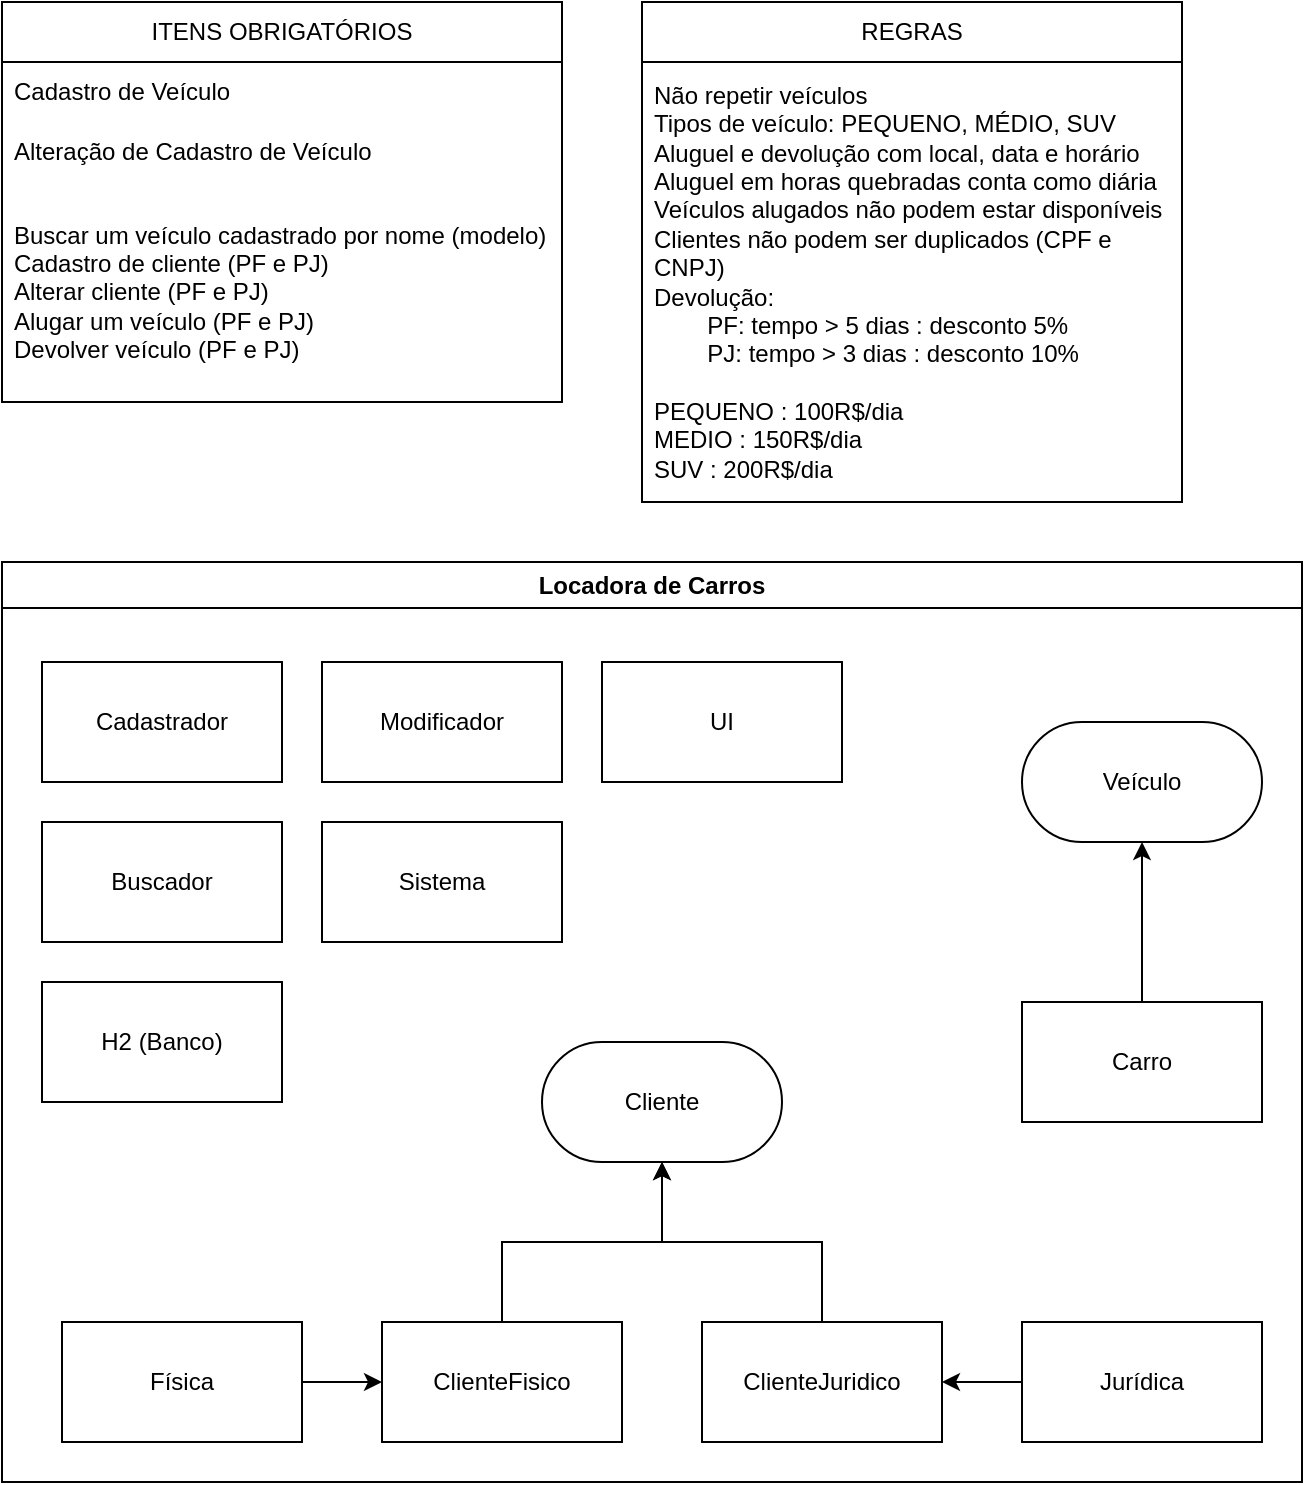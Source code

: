 <mxfile version="21.6.7" type="github" pages="3">
  <diagram name="Page-1" id="UYIYtloDD2kforgpVg_j">
    <mxGraphModel dx="1139" dy="795" grid="1" gridSize="10" guides="1" tooltips="1" connect="1" arrows="1" fold="1" page="1" pageScale="1" pageWidth="850" pageHeight="1100" math="0" shadow="0">
      <root>
        <mxCell id="0" />
        <mxCell id="1" parent="0" />
        <mxCell id="eq8CrjYM-X_9wwln7rvy-5" value="ITENS OBRIGATÓRIOS" style="swimlane;fontStyle=0;childLayout=stackLayout;horizontal=1;startSize=30;horizontalStack=0;resizeParent=1;resizeParentMax=0;resizeLast=0;collapsible=1;marginBottom=0;whiteSpace=wrap;html=1;" parent="1" vertex="1">
          <mxGeometry x="40" y="40" width="280" height="200" as="geometry">
            <mxRectangle x="40" y="40" width="170" height="30" as="alternateBounds" />
          </mxGeometry>
        </mxCell>
        <mxCell id="eq8CrjYM-X_9wwln7rvy-6" value="Cadastro de Veículo" style="text;strokeColor=none;fillColor=none;align=left;verticalAlign=middle;spacingLeft=4;spacingRight=4;overflow=hidden;points=[[0,0.5],[1,0.5]];portConstraint=eastwest;rotatable=0;whiteSpace=wrap;html=1;" parent="eq8CrjYM-X_9wwln7rvy-5" vertex="1">
          <mxGeometry y="30" width="280" height="30" as="geometry" />
        </mxCell>
        <mxCell id="eq8CrjYM-X_9wwln7rvy-7" value="Alteração de Cadastro de Veículo" style="text;strokeColor=none;fillColor=none;align=left;verticalAlign=middle;spacingLeft=4;spacingRight=4;overflow=hidden;points=[[0,0.5],[1,0.5]];portConstraint=eastwest;rotatable=0;whiteSpace=wrap;html=1;" parent="eq8CrjYM-X_9wwln7rvy-5" vertex="1">
          <mxGeometry y="60" width="280" height="30" as="geometry" />
        </mxCell>
        <mxCell id="eq8CrjYM-X_9wwln7rvy-8" value="Buscar um veículo cadastrado por nome (modelo)&lt;br&gt;Cadastro de cliente (PF e PJ)&lt;br&gt;Alterar cliente (PF e PJ)&lt;br&gt;Alugar um veículo (PF e PJ)&lt;br&gt;Devolver veículo (PF e PJ)" style="text;strokeColor=none;fillColor=none;align=left;verticalAlign=middle;spacingLeft=4;spacingRight=4;overflow=hidden;points=[[0,0.5],[1,0.5]];portConstraint=eastwest;rotatable=0;whiteSpace=wrap;html=1;" parent="eq8CrjYM-X_9wwln7rvy-5" vertex="1">
          <mxGeometry y="90" width="280" height="110" as="geometry" />
        </mxCell>
        <mxCell id="eq8CrjYM-X_9wwln7rvy-9" value="REGRAS" style="swimlane;fontStyle=0;childLayout=stackLayout;horizontal=1;startSize=30;horizontalStack=0;resizeParent=1;resizeParentMax=0;resizeLast=0;collapsible=1;marginBottom=0;whiteSpace=wrap;html=1;" parent="1" vertex="1">
          <mxGeometry x="360" y="40" width="270" height="250" as="geometry" />
        </mxCell>
        <mxCell id="eq8CrjYM-X_9wwln7rvy-10" value="Não repetir veículos&lt;br&gt;Tipos de veículo: PEQUENO, MÉDIO, SUV&lt;br&gt;Aluguel e devolução com local, data e horário&lt;br&gt;Aluguel em horas quebradas conta como diária&lt;br&gt;Veículos alugados não podem estar disponíveis&lt;br&gt;Clientes não podem ser duplicados (CPF e CNPJ)&lt;br&gt;&lt;div&gt;Devolução:&lt;/div&gt;&lt;div&gt;&lt;span style=&quot;white-space: pre;&quot;&gt;&#x9;&lt;/span&gt;PF: tempo &amp;gt; 5 dias : desconto 5%&lt;/div&gt;&lt;div&gt;&lt;span style=&quot;white-space: pre;&quot;&gt;&#x9;&lt;/span&gt;PJ: tempo &amp;gt; 3 dias : desconto 10%&lt;/div&gt;&lt;div&gt;&lt;br&gt;&lt;/div&gt;&lt;div&gt;PEQUENO : 100R$/dia&lt;/div&gt;&lt;div&gt;MEDIO : 150R$/dia&lt;/div&gt;&lt;div&gt;SUV : 200R$/dia&lt;br&gt;&lt;/div&gt;" style="text;strokeColor=none;fillColor=none;align=left;verticalAlign=middle;spacingLeft=4;spacingRight=4;overflow=hidden;points=[[0,0.5],[1,0.5]];portConstraint=eastwest;rotatable=0;whiteSpace=wrap;html=1;" parent="eq8CrjYM-X_9wwln7rvy-9" vertex="1">
          <mxGeometry y="30" width="270" height="220" as="geometry" />
        </mxCell>
        <mxCell id="eq8CrjYM-X_9wwln7rvy-13" value="&amp;nbsp;" style="text;whiteSpace=wrap;html=1;" parent="1" vertex="1">
          <mxGeometry x="300" y="260" width="40" height="40" as="geometry" />
        </mxCell>
        <mxCell id="eq8CrjYM-X_9wwln7rvy-49" value="Locadora de Carros" style="swimlane;whiteSpace=wrap;html=1;" parent="1" vertex="1">
          <mxGeometry x="40" y="320" width="650" height="460" as="geometry" />
        </mxCell>
        <mxCell id="eq8CrjYM-X_9wwln7rvy-25" value="Física" style="rounded=0;whiteSpace=wrap;html=1;" parent="eq8CrjYM-X_9wwln7rvy-49" vertex="1">
          <mxGeometry x="30" y="380" width="120" height="60" as="geometry" />
        </mxCell>
        <mxCell id="eq8CrjYM-X_9wwln7rvy-42" value="Cliente" style="rounded=1;whiteSpace=wrap;html=1;arcSize=50;" parent="eq8CrjYM-X_9wwln7rvy-49" vertex="1">
          <mxGeometry x="270" y="240" width="120" height="60" as="geometry" />
        </mxCell>
        <mxCell id="eq8CrjYM-X_9wwln7rvy-27" value="ClienteFisico" style="rounded=0;whiteSpace=wrap;html=1;" parent="eq8CrjYM-X_9wwln7rvy-49" vertex="1">
          <mxGeometry x="190" y="380" width="120" height="60" as="geometry" />
        </mxCell>
        <mxCell id="eq8CrjYM-X_9wwln7rvy-33" value="ClienteJuridico" style="rounded=0;whiteSpace=wrap;html=1;" parent="eq8CrjYM-X_9wwln7rvy-49" vertex="1">
          <mxGeometry x="350" y="380" width="120" height="60" as="geometry" />
        </mxCell>
        <mxCell id="eq8CrjYM-X_9wwln7rvy-26" value="&lt;div&gt;Jurídica&lt;/div&gt;" style="rounded=0;whiteSpace=wrap;html=1;" parent="eq8CrjYM-X_9wwln7rvy-49" vertex="1">
          <mxGeometry x="510" y="380" width="120" height="60" as="geometry" />
        </mxCell>
        <mxCell id="eq8CrjYM-X_9wwln7rvy-32" style="edgeStyle=orthogonalEdgeStyle;rounded=0;orthogonalLoop=1;jettySize=auto;html=1;entryX=0;entryY=0.5;entryDx=0;entryDy=0;" parent="eq8CrjYM-X_9wwln7rvy-49" source="eq8CrjYM-X_9wwln7rvy-25" target="eq8CrjYM-X_9wwln7rvy-27" edge="1">
          <mxGeometry relative="1" as="geometry" />
        </mxCell>
        <mxCell id="eq8CrjYM-X_9wwln7rvy-43" style="edgeStyle=orthogonalEdgeStyle;rounded=0;orthogonalLoop=1;jettySize=auto;html=1;" parent="eq8CrjYM-X_9wwln7rvy-49" source="eq8CrjYM-X_9wwln7rvy-27" target="eq8CrjYM-X_9wwln7rvy-42" edge="1">
          <mxGeometry relative="1" as="geometry" />
        </mxCell>
        <mxCell id="eq8CrjYM-X_9wwln7rvy-44" style="edgeStyle=orthogonalEdgeStyle;rounded=0;orthogonalLoop=1;jettySize=auto;html=1;" parent="eq8CrjYM-X_9wwln7rvy-49" source="eq8CrjYM-X_9wwln7rvy-33" target="eq8CrjYM-X_9wwln7rvy-42" edge="1">
          <mxGeometry relative="1" as="geometry" />
        </mxCell>
        <mxCell id="eq8CrjYM-X_9wwln7rvy-37" style="edgeStyle=orthogonalEdgeStyle;rounded=0;orthogonalLoop=1;jettySize=auto;html=1;entryX=1;entryY=0.5;entryDx=0;entryDy=0;" parent="eq8CrjYM-X_9wwln7rvy-49" source="eq8CrjYM-X_9wwln7rvy-26" target="eq8CrjYM-X_9wwln7rvy-33" edge="1">
          <mxGeometry relative="1" as="geometry" />
        </mxCell>
        <mxCell id="eq8CrjYM-X_9wwln7rvy-40" value="Veículo" style="rounded=1;whiteSpace=wrap;html=1;arcSize=50;" parent="eq8CrjYM-X_9wwln7rvy-49" vertex="1">
          <mxGeometry x="510" y="80" width="120" height="60" as="geometry" />
        </mxCell>
        <mxCell id="eq8CrjYM-X_9wwln7rvy-38" value="Carro" style="rounded=0;whiteSpace=wrap;html=1;" parent="eq8CrjYM-X_9wwln7rvy-49" vertex="1">
          <mxGeometry x="510" y="220" width="120" height="60" as="geometry" />
        </mxCell>
        <mxCell id="eq8CrjYM-X_9wwln7rvy-41" style="edgeStyle=orthogonalEdgeStyle;rounded=0;orthogonalLoop=1;jettySize=auto;html=1;entryX=0.5;entryY=1;entryDx=0;entryDy=0;" parent="eq8CrjYM-X_9wwln7rvy-49" source="eq8CrjYM-X_9wwln7rvy-38" target="eq8CrjYM-X_9wwln7rvy-40" edge="1">
          <mxGeometry relative="1" as="geometry" />
        </mxCell>
        <mxCell id="eq8CrjYM-X_9wwln7rvy-45" value="Cadastrador" style="rounded=0;whiteSpace=wrap;html=1;" parent="eq8CrjYM-X_9wwln7rvy-49" vertex="1">
          <mxGeometry x="20" y="50" width="120" height="60" as="geometry" />
        </mxCell>
        <mxCell id="eq8CrjYM-X_9wwln7rvy-50" value="Buscador" style="rounded=0;whiteSpace=wrap;html=1;" parent="eq8CrjYM-X_9wwln7rvy-49" vertex="1">
          <mxGeometry x="20" y="130" width="120" height="60" as="geometry" />
        </mxCell>
        <mxCell id="eq8CrjYM-X_9wwln7rvy-51" value="Modificador" style="rounded=0;whiteSpace=wrap;html=1;" parent="eq8CrjYM-X_9wwln7rvy-49" vertex="1">
          <mxGeometry x="160" y="50" width="120" height="60" as="geometry" />
        </mxCell>
        <mxCell id="eq8CrjYM-X_9wwln7rvy-54" value="Sistema" style="rounded=0;whiteSpace=wrap;html=1;" parent="eq8CrjYM-X_9wwln7rvy-49" vertex="1">
          <mxGeometry x="160" y="130" width="120" height="60" as="geometry" />
        </mxCell>
        <mxCell id="eq8CrjYM-X_9wwln7rvy-55" value="UI" style="rounded=0;whiteSpace=wrap;html=1;" parent="eq8CrjYM-X_9wwln7rvy-49" vertex="1">
          <mxGeometry x="300" y="50" width="120" height="60" as="geometry" />
        </mxCell>
        <mxCell id="x9YsLC8x3DMqAtvWTt6C-1" value="H2 (Banco)" style="rounded=0;whiteSpace=wrap;html=1;" vertex="1" parent="eq8CrjYM-X_9wwln7rvy-49">
          <mxGeometry x="20" y="210" width="120" height="60" as="geometry" />
        </mxCell>
      </root>
    </mxGraphModel>
  </diagram>
  <diagram id="XgNp5YjTy3mVUqt5_UNM" name="Page-2">
    <mxGraphModel dx="1139" dy="1895" grid="1" gridSize="10" guides="1" tooltips="1" connect="1" arrows="1" fold="1" page="1" pageScale="1" pageWidth="850" pageHeight="1100" math="0" shadow="0">
      <root>
        <mxCell id="0" />
        <mxCell id="1" parent="0" />
        <mxCell id="bJzWxstoT6raJdL48ddy-1" value="Cadastrador" style="swimlane;whiteSpace=wrap;html=1;" parent="1" vertex="1">
          <mxGeometry x="40" y="40" width="330" height="490" as="geometry" />
        </mxCell>
        <mxCell id="bJzWxstoT6raJdL48ddy-22" value="Lista de Veículos" style="rounded=0;whiteSpace=wrap;html=1;" parent="bJzWxstoT6raJdL48ddy-1" vertex="1">
          <mxGeometry x="20" y="40" width="120" height="60" as="geometry" />
        </mxCell>
        <mxCell id="bJzWxstoT6raJdL48ddy-23" value="Lista de Clientes" style="rounded=0;whiteSpace=wrap;html=1;" parent="bJzWxstoT6raJdL48ddy-1" vertex="1">
          <mxGeometry x="150" y="40" width="120" height="60" as="geometry" />
        </mxCell>
        <mxCell id="bJzWxstoT6raJdL48ddy-25" value="CadastrarVeiculo" style="swimlane;whiteSpace=wrap;html=1;" parent="bJzWxstoT6raJdL48ddy-1" vertex="1">
          <mxGeometry x="20" y="110" width="290" height="120" as="geometry" />
        </mxCell>
        <mxCell id="bJzWxstoT6raJdL48ddy-30" value="Lista de Veículos" style="rounded=0;whiteSpace=wrap;html=1;" parent="bJzWxstoT6raJdL48ddy-25" vertex="1">
          <mxGeometry x="20" y="40" width="120" height="60" as="geometry" />
        </mxCell>
        <mxCell id="bJzWxstoT6raJdL48ddy-31" value="Novo Veiculo" style="rounded=0;whiteSpace=wrap;html=1;" parent="bJzWxstoT6raJdL48ddy-25" vertex="1">
          <mxGeometry x="155" y="40" width="120" height="60" as="geometry" />
        </mxCell>
        <mxCell id="bJzWxstoT6raJdL48ddy-28" value="CadastrarClienteFisico" style="swimlane;whiteSpace=wrap;html=1;" parent="bJzWxstoT6raJdL48ddy-1" vertex="1">
          <mxGeometry x="20" y="240" width="290" height="110" as="geometry" />
        </mxCell>
        <mxCell id="bJzWxstoT6raJdL48ddy-32" value="Lista de Clientes" style="rounded=0;whiteSpace=wrap;html=1;" parent="bJzWxstoT6raJdL48ddy-28" vertex="1">
          <mxGeometry x="20" y="40" width="120" height="60" as="geometry" />
        </mxCell>
        <mxCell id="bJzWxstoT6raJdL48ddy-33" value="Novo Cliente Fisico" style="rounded=0;whiteSpace=wrap;html=1;" parent="bJzWxstoT6raJdL48ddy-28" vertex="1">
          <mxGeometry x="150" y="40" width="120" height="60" as="geometry" />
        </mxCell>
        <mxCell id="bJzWxstoT6raJdL48ddy-29" value="CadastrarClienteJuridico" style="swimlane;whiteSpace=wrap;html=1;" parent="bJzWxstoT6raJdL48ddy-1" vertex="1">
          <mxGeometry x="20" y="360" width="290" height="110" as="geometry" />
        </mxCell>
        <mxCell id="bJzWxstoT6raJdL48ddy-34" value="Lista de Clientes" style="rounded=0;whiteSpace=wrap;html=1;" parent="bJzWxstoT6raJdL48ddy-29" vertex="1">
          <mxGeometry x="20" y="30" width="120" height="60" as="geometry" />
        </mxCell>
        <mxCell id="bJzWxstoT6raJdL48ddy-35" value="Novo Cliente Juridico" style="rounded=0;whiteSpace=wrap;html=1;" parent="bJzWxstoT6raJdL48ddy-29" vertex="1">
          <mxGeometry x="150" y="30" width="120" height="60" as="geometry" />
        </mxCell>
        <mxCell id="bJzWxstoT6raJdL48ddy-37" value="Buscador" style="swimlane;whiteSpace=wrap;html=1;" parent="1" vertex="1">
          <mxGeometry x="390" y="40" width="330" height="360" as="geometry" />
        </mxCell>
        <mxCell id="bJzWxstoT6raJdL48ddy-38" value="Lista de Veículos" style="rounded=0;whiteSpace=wrap;html=1;" parent="bJzWxstoT6raJdL48ddy-37" vertex="1">
          <mxGeometry x="20" y="40" width="120" height="60" as="geometry" />
        </mxCell>
        <mxCell id="bJzWxstoT6raJdL48ddy-39" value="Lista de Clientes" style="rounded=0;whiteSpace=wrap;html=1;" parent="bJzWxstoT6raJdL48ddy-37" vertex="1">
          <mxGeometry x="150" y="40" width="120" height="60" as="geometry" />
        </mxCell>
        <mxCell id="bJzWxstoT6raJdL48ddy-40" value="BuscarVeiculo" style="swimlane;whiteSpace=wrap;html=1;" parent="bJzWxstoT6raJdL48ddy-37" vertex="1">
          <mxGeometry x="20" y="110" width="290" height="120" as="geometry" />
        </mxCell>
        <mxCell id="bJzWxstoT6raJdL48ddy-41" value="Lista de Veículos" style="rounded=0;whiteSpace=wrap;html=1;" parent="bJzWxstoT6raJdL48ddy-40" vertex="1">
          <mxGeometry x="20" y="40" width="120" height="60" as="geometry" />
        </mxCell>
        <mxCell id="bJzWxstoT6raJdL48ddy-42" value="Nome Veiculo" style="rounded=0;whiteSpace=wrap;html=1;" parent="bJzWxstoT6raJdL48ddy-40" vertex="1">
          <mxGeometry x="155" y="40" width="120" height="60" as="geometry" />
        </mxCell>
        <mxCell id="bJzWxstoT6raJdL48ddy-43" value="BuscarCliente (CPF ou CNPJ ou Nome)" style="swimlane;whiteSpace=wrap;html=1;" parent="bJzWxstoT6raJdL48ddy-37" vertex="1">
          <mxGeometry x="20" y="240" width="290" height="110" as="geometry" />
        </mxCell>
        <mxCell id="bJzWxstoT6raJdL48ddy-44" value="Lista de Clientes" style="rounded=0;whiteSpace=wrap;html=1;" parent="bJzWxstoT6raJdL48ddy-43" vertex="1">
          <mxGeometry x="20" y="40" width="120" height="60" as="geometry" />
        </mxCell>
        <mxCell id="bJzWxstoT6raJdL48ddy-45" value="Identificador" style="rounded=0;whiteSpace=wrap;html=1;" parent="bJzWxstoT6raJdL48ddy-43" vertex="1">
          <mxGeometry x="150" y="40" width="120" height="60" as="geometry" />
        </mxCell>
        <mxCell id="bJzWxstoT6raJdL48ddy-53" value="Modificador" style="swimlane;whiteSpace=wrap;html=1;" parent="1" vertex="1">
          <mxGeometry x="740" y="40" width="330" height="360" as="geometry" />
        </mxCell>
        <mxCell id="bJzWxstoT6raJdL48ddy-54" value="Lista de Veículos" style="rounded=0;whiteSpace=wrap;html=1;" parent="bJzWxstoT6raJdL48ddy-53" vertex="1">
          <mxGeometry x="20" y="40" width="120" height="60" as="geometry" />
        </mxCell>
        <mxCell id="bJzWxstoT6raJdL48ddy-55" value="Lista de Clientes" style="rounded=0;whiteSpace=wrap;html=1;" parent="bJzWxstoT6raJdL48ddy-53" vertex="1">
          <mxGeometry x="150" y="40" width="120" height="60" as="geometry" />
        </mxCell>
        <mxCell id="bJzWxstoT6raJdL48ddy-56" value="ModificarVeiculo" style="swimlane;whiteSpace=wrap;html=1;" parent="bJzWxstoT6raJdL48ddy-53" vertex="1">
          <mxGeometry x="20" y="110" width="290" height="120" as="geometry" />
        </mxCell>
        <mxCell id="bJzWxstoT6raJdL48ddy-57" value="Lista de Veículos" style="rounded=0;whiteSpace=wrap;html=1;" parent="bJzWxstoT6raJdL48ddy-56" vertex="1">
          <mxGeometry x="20" y="40" width="120" height="60" as="geometry" />
        </mxCell>
        <mxCell id="bJzWxstoT6raJdL48ddy-58" value="Nome Veiculo" style="rounded=0;whiteSpace=wrap;html=1;" parent="bJzWxstoT6raJdL48ddy-56" vertex="1">
          <mxGeometry x="155" y="40" width="120" height="60" as="geometry" />
        </mxCell>
        <mxCell id="bJzWxstoT6raJdL48ddy-59" value="ModificarCliente (CPF ou CNPJ ou Nome)" style="swimlane;whiteSpace=wrap;html=1;" parent="bJzWxstoT6raJdL48ddy-53" vertex="1">
          <mxGeometry x="20" y="240" width="290" height="110" as="geometry" />
        </mxCell>
        <mxCell id="bJzWxstoT6raJdL48ddy-60" value="Lista de Clientes" style="rounded=0;whiteSpace=wrap;html=1;" parent="bJzWxstoT6raJdL48ddy-59" vertex="1">
          <mxGeometry x="20" y="40" width="120" height="60" as="geometry" />
        </mxCell>
        <mxCell id="bJzWxstoT6raJdL48ddy-61" value="Identificador" style="rounded=0;whiteSpace=wrap;html=1;" parent="bJzWxstoT6raJdL48ddy-59" vertex="1">
          <mxGeometry x="150" y="40" width="120" height="60" as="geometry" />
        </mxCell>
        <mxCell id="bJzWxstoT6raJdL48ddy-62" value="Buscador" style="rounded=0;whiteSpace=wrap;html=1;" parent="1" vertex="1">
          <mxGeometry x="790" y="-40" width="120" height="60" as="geometry" />
        </mxCell>
        <mxCell id="4JpqHaSeaDtscVndTjrB-1" value="Sistema" style="swimlane;whiteSpace=wrap;html=1;" parent="1" vertex="1">
          <mxGeometry x="1090" y="40" width="330" height="510" as="geometry" />
        </mxCell>
        <mxCell id="4JpqHaSeaDtscVndTjrB-2" value="Lista de Veículos" style="rounded=0;whiteSpace=wrap;html=1;" parent="4JpqHaSeaDtscVndTjrB-1" vertex="1">
          <mxGeometry x="20" y="40" width="120" height="60" as="geometry" />
        </mxCell>
        <mxCell id="4JpqHaSeaDtscVndTjrB-3" value="Lista de Clientes" style="rounded=0;whiteSpace=wrap;html=1;" parent="4JpqHaSeaDtscVndTjrB-1" vertex="1">
          <mxGeometry x="150" y="40" width="120" height="60" as="geometry" />
        </mxCell>
        <mxCell id="4JpqHaSeaDtscVndTjrB-4" value="Alugar" style="swimlane;whiteSpace=wrap;html=1;" parent="4JpqHaSeaDtscVndTjrB-1" vertex="1">
          <mxGeometry x="20" y="250" width="290" height="120" as="geometry" />
        </mxCell>
        <mxCell id="4JpqHaSeaDtscVndTjrB-5" value="Lista de Veículos" style="rounded=0;whiteSpace=wrap;html=1;" parent="4JpqHaSeaDtscVndTjrB-4" vertex="1">
          <mxGeometry x="20" y="40" width="120" height="60" as="geometry" />
        </mxCell>
        <mxCell id="4JpqHaSeaDtscVndTjrB-11" value="Lista de Clientes" style="rounded=0;whiteSpace=wrap;html=1;" parent="4JpqHaSeaDtscVndTjrB-4" vertex="1">
          <mxGeometry x="150" y="40" width="120" height="60" as="geometry" />
        </mxCell>
        <mxCell id="4JpqHaSeaDtscVndTjrB-7" value="Devolver" style="swimlane;whiteSpace=wrap;html=1;" parent="4JpqHaSeaDtscVndTjrB-1" vertex="1">
          <mxGeometry x="20" y="380" width="290" height="110" as="geometry" />
        </mxCell>
        <mxCell id="4JpqHaSeaDtscVndTjrB-8" value="Lista de Clientes" style="rounded=0;whiteSpace=wrap;html=1;" parent="4JpqHaSeaDtscVndTjrB-7" vertex="1">
          <mxGeometry x="150" y="40" width="120" height="60" as="geometry" />
        </mxCell>
        <mxCell id="4JpqHaSeaDtscVndTjrB-12" value="Lista de Veículos" style="rounded=0;whiteSpace=wrap;html=1;" parent="4JpqHaSeaDtscVndTjrB-7" vertex="1">
          <mxGeometry x="20" y="40" width="120" height="60" as="geometry" />
        </mxCell>
        <mxCell id="5qy9yBSMPfCRi8DZeOGu-2" value="Buscador" style="rounded=0;whiteSpace=wrap;html=1;" parent="4JpqHaSeaDtscVndTjrB-1" vertex="1">
          <mxGeometry x="20" y="110" width="120" height="60" as="geometry" />
        </mxCell>
        <mxCell id="5qy9yBSMPfCRi8DZeOGu-3" value="Modificador" style="rounded=0;whiteSpace=wrap;html=1;" parent="4JpqHaSeaDtscVndTjrB-1" vertex="1">
          <mxGeometry x="150" y="110" width="120" height="60" as="geometry" />
        </mxCell>
        <mxCell id="5qy9yBSMPfCRi8DZeOGu-4" value="Cadastrador" style="rounded=0;whiteSpace=wrap;html=1;" parent="4JpqHaSeaDtscVndTjrB-1" vertex="1">
          <mxGeometry x="20" y="180" width="120" height="60" as="geometry" />
        </mxCell>
        <mxCell id="5qy9yBSMPfCRi8DZeOGu-5" value="UI" style="swimlane;whiteSpace=wrap;html=1;" parent="1" vertex="1">
          <mxGeometry x="390" y="420" width="680" height="620" as="geometry" />
        </mxCell>
        <mxCell id="oj2ZnTbbt0q5bT36z9zm-2" style="edgeStyle=orthogonalEdgeStyle;rounded=0;orthogonalLoop=1;jettySize=auto;html=1;exitX=1;exitY=0.25;exitDx=0;exitDy=0;entryX=0;entryY=0.5;entryDx=0;entryDy=0;" parent="5qy9yBSMPfCRi8DZeOGu-5" source="oj2ZnTbbt0q5bT36z9zm-1" target="oj2ZnTbbt0q5bT36z9zm-3" edge="1">
          <mxGeometry relative="1" as="geometry">
            <mxPoint x="290" y="80" as="targetPoint" />
          </mxGeometry>
        </mxCell>
        <mxCell id="oj2ZnTbbt0q5bT36z9zm-1" value="&lt;div&gt;MENU ITERATIVO&lt;br&gt;&lt;/div&gt;&lt;div&gt;&lt;br&gt;&lt;/div&gt;&lt;div&gt;1. Cadastro Veiculo&lt;/div&gt;&lt;div&gt;2. Alterar Cadastro Veiculo&lt;/div&gt;&lt;div&gt;3. Buscar Veiculo&lt;/div&gt;&lt;div&gt;4. Cadastrar Cliente&lt;/div&gt;&lt;div&gt;5. Alterar Cliente&lt;/div&gt;&lt;div&gt;6. Alugar Veiculo&lt;/div&gt;&lt;div&gt;7. Devolver Veiculo&lt;/div&gt;&lt;div&gt;0. Sair do Sistema&lt;br&gt;&lt;/div&gt;" style="rounded=0;whiteSpace=wrap;html=1;" parent="5qy9yBSMPfCRi8DZeOGu-5" vertex="1">
          <mxGeometry x="20" y="40" width="120" height="230" as="geometry" />
        </mxCell>
        <mxCell id="oj2ZnTbbt0q5bT36z9zm-3" value="1. Cadastrar Veículo" style="swimlane;whiteSpace=wrap;html=1;" parent="5qy9yBSMPfCRi8DZeOGu-5" vertex="1">
          <mxGeometry x="190" y="40" width="140" height="180" as="geometry" />
        </mxCell>
        <mxCell id="oj2ZnTbbt0q5bT36z9zm-5" value="Input Usuário" style="rounded=0;whiteSpace=wrap;html=1;" parent="oj2ZnTbbt0q5bT36z9zm-3" vertex="1">
          <mxGeometry x="10" y="30" width="120" height="40" as="geometry" />
        </mxCell>
        <mxCell id="oj2ZnTbbt0q5bT36z9zm-6" value="Cadastrador" style="rounded=0;whiteSpace=wrap;html=1;" parent="oj2ZnTbbt0q5bT36z9zm-3" vertex="1">
          <mxGeometry x="10" y="80" width="120" height="40" as="geometry" />
        </mxCell>
        <mxCell id="oj2ZnTbbt0q5bT36z9zm-7" value="Mensagem (Sucesso ou Não)" style="rounded=0;whiteSpace=wrap;html=1;" parent="oj2ZnTbbt0q5bT36z9zm-3" vertex="1">
          <mxGeometry x="10" y="130" width="120" height="40" as="geometry" />
        </mxCell>
        <mxCell id="oj2ZnTbbt0q5bT36z9zm-8" value="2. Alterar Veículo" style="swimlane;whiteSpace=wrap;html=1;" parent="5qy9yBSMPfCRi8DZeOGu-5" vertex="1">
          <mxGeometry x="350" y="40" width="140" height="180" as="geometry" />
        </mxCell>
        <mxCell id="oj2ZnTbbt0q5bT36z9zm-9" value="Input Usuário (Veiculo)" style="rounded=0;whiteSpace=wrap;html=1;" parent="oj2ZnTbbt0q5bT36z9zm-8" vertex="1">
          <mxGeometry x="10" y="30" width="120" height="40" as="geometry" />
        </mxCell>
        <mxCell id="oj2ZnTbbt0q5bT36z9zm-10" value="Modificador" style="rounded=0;whiteSpace=wrap;html=1;" parent="oj2ZnTbbt0q5bT36z9zm-8" vertex="1">
          <mxGeometry x="10" y="80" width="120" height="40" as="geometry" />
        </mxCell>
        <mxCell id="oj2ZnTbbt0q5bT36z9zm-11" value="Mensagem (Sucesso ou Não)" style="rounded=0;whiteSpace=wrap;html=1;" parent="oj2ZnTbbt0q5bT36z9zm-8" vertex="1">
          <mxGeometry x="10" y="130" width="120" height="40" as="geometry" />
        </mxCell>
        <mxCell id="oj2ZnTbbt0q5bT36z9zm-12" value="3. Buscar Veiculo" style="swimlane;whiteSpace=wrap;html=1;" parent="5qy9yBSMPfCRi8DZeOGu-5" vertex="1">
          <mxGeometry x="510" y="40" width="140" height="180" as="geometry" />
        </mxCell>
        <mxCell id="oj2ZnTbbt0q5bT36z9zm-13" value="Input Usuário (Veiculo)" style="rounded=0;whiteSpace=wrap;html=1;" parent="oj2ZnTbbt0q5bT36z9zm-12" vertex="1">
          <mxGeometry x="10" y="30" width="120" height="40" as="geometry" />
        </mxCell>
        <mxCell id="oj2ZnTbbt0q5bT36z9zm-14" value="Buscador" style="rounded=0;whiteSpace=wrap;html=1;" parent="oj2ZnTbbt0q5bT36z9zm-12" vertex="1">
          <mxGeometry x="10" y="80" width="120" height="40" as="geometry" />
        </mxCell>
        <mxCell id="oj2ZnTbbt0q5bT36z9zm-15" value="Mensagem (Sucesso ou Não)" style="rounded=0;whiteSpace=wrap;html=1;" parent="oj2ZnTbbt0q5bT36z9zm-12" vertex="1">
          <mxGeometry x="10" y="130" width="120" height="40" as="geometry" />
        </mxCell>
        <mxCell id="oj2ZnTbbt0q5bT36z9zm-16" value="4. Cadastrar Cliente" style="swimlane;whiteSpace=wrap;html=1;" parent="5qy9yBSMPfCRi8DZeOGu-5" vertex="1">
          <mxGeometry x="190" y="230" width="140" height="180" as="geometry" />
        </mxCell>
        <mxCell id="oj2ZnTbbt0q5bT36z9zm-17" value="Input Usuário" style="rounded=0;whiteSpace=wrap;html=1;" parent="oj2ZnTbbt0q5bT36z9zm-16" vertex="1">
          <mxGeometry x="10" y="30" width="120" height="40" as="geometry" />
        </mxCell>
        <mxCell id="oj2ZnTbbt0q5bT36z9zm-18" value="Cadastrador" style="rounded=0;whiteSpace=wrap;html=1;" parent="oj2ZnTbbt0q5bT36z9zm-16" vertex="1">
          <mxGeometry x="10" y="80" width="120" height="40" as="geometry" />
        </mxCell>
        <mxCell id="oj2ZnTbbt0q5bT36z9zm-19" value="Mensagem (Sucesso ou Não)" style="rounded=0;whiteSpace=wrap;html=1;" parent="oj2ZnTbbt0q5bT36z9zm-16" vertex="1">
          <mxGeometry x="10" y="130" width="120" height="40" as="geometry" />
        </mxCell>
        <mxCell id="oj2ZnTbbt0q5bT36z9zm-20" value="5. Alterar Cliente" style="swimlane;whiteSpace=wrap;html=1;" parent="5qy9yBSMPfCRi8DZeOGu-5" vertex="1">
          <mxGeometry x="350" y="230" width="140" height="180" as="geometry" />
        </mxCell>
        <mxCell id="oj2ZnTbbt0q5bT36z9zm-21" value="Input Usuário (Cliente)" style="rounded=0;whiteSpace=wrap;html=1;" parent="oj2ZnTbbt0q5bT36z9zm-20" vertex="1">
          <mxGeometry x="10" y="30" width="120" height="40" as="geometry" />
        </mxCell>
        <mxCell id="oj2ZnTbbt0q5bT36z9zm-22" value="Modificador" style="rounded=0;whiteSpace=wrap;html=1;" parent="oj2ZnTbbt0q5bT36z9zm-20" vertex="1">
          <mxGeometry x="10" y="80" width="120" height="40" as="geometry" />
        </mxCell>
        <mxCell id="oj2ZnTbbt0q5bT36z9zm-23" value="Mensagem (Sucesso ou Não)" style="rounded=0;whiteSpace=wrap;html=1;" parent="oj2ZnTbbt0q5bT36z9zm-20" vertex="1">
          <mxGeometry x="10" y="130" width="120" height="40" as="geometry" />
        </mxCell>
        <mxCell id="oj2ZnTbbt0q5bT36z9zm-28" value="7. Alugar Veiculo" style="swimlane;whiteSpace=wrap;html=1;" parent="5qy9yBSMPfCRi8DZeOGu-5" vertex="1">
          <mxGeometry x="190" y="420" width="140" height="180" as="geometry" />
        </mxCell>
        <mxCell id="oj2ZnTbbt0q5bT36z9zm-29" value="Input Usuário" style="rounded=0;whiteSpace=wrap;html=1;" parent="oj2ZnTbbt0q5bT36z9zm-28" vertex="1">
          <mxGeometry x="10" y="30" width="120" height="40" as="geometry" />
        </mxCell>
        <mxCell id="oj2ZnTbbt0q5bT36z9zm-30" value="Cadastrador" style="rounded=0;whiteSpace=wrap;html=1;" parent="oj2ZnTbbt0q5bT36z9zm-28" vertex="1">
          <mxGeometry x="10" y="80" width="120" height="40" as="geometry" />
        </mxCell>
        <mxCell id="oj2ZnTbbt0q5bT36z9zm-31" value="Mensagem (Sucesso ou Não)" style="rounded=0;whiteSpace=wrap;html=1;" parent="oj2ZnTbbt0q5bT36z9zm-28" vertex="1">
          <mxGeometry x="10" y="130" width="120" height="40" as="geometry" />
        </mxCell>
        <mxCell id="XqhCVlw7YS-wfD1kZmW--1" value="6. Buscar Cliente" style="swimlane;whiteSpace=wrap;html=1;" parent="5qy9yBSMPfCRi8DZeOGu-5" vertex="1">
          <mxGeometry x="510" y="230" width="140" height="180" as="geometry" />
        </mxCell>
        <mxCell id="XqhCVlw7YS-wfD1kZmW--2" value="Input Usuário (Cliente)" style="rounded=0;whiteSpace=wrap;html=1;" parent="XqhCVlw7YS-wfD1kZmW--1" vertex="1">
          <mxGeometry x="10" y="30" width="120" height="40" as="geometry" />
        </mxCell>
        <mxCell id="XqhCVlw7YS-wfD1kZmW--3" value="Buscador" style="rounded=0;whiteSpace=wrap;html=1;" parent="XqhCVlw7YS-wfD1kZmW--1" vertex="1">
          <mxGeometry x="10" y="80" width="120" height="40" as="geometry" />
        </mxCell>
        <mxCell id="XqhCVlw7YS-wfD1kZmW--4" value="Mensagem (Sucesso ou Não)" style="rounded=0;whiteSpace=wrap;html=1;" parent="XqhCVlw7YS-wfD1kZmW--1" vertex="1">
          <mxGeometry x="10" y="130" width="120" height="40" as="geometry" />
        </mxCell>
        <mxCell id="XqhCVlw7YS-wfD1kZmW--5" value="8. Devolver Veículo" style="swimlane;whiteSpace=wrap;html=1;" parent="5qy9yBSMPfCRi8DZeOGu-5" vertex="1">
          <mxGeometry x="350" y="420" width="140" height="180" as="geometry" />
        </mxCell>
        <mxCell id="XqhCVlw7YS-wfD1kZmW--6" value="Input Usuário" style="rounded=0;whiteSpace=wrap;html=1;" parent="XqhCVlw7YS-wfD1kZmW--5" vertex="1">
          <mxGeometry x="10" y="30" width="120" height="40" as="geometry" />
        </mxCell>
        <mxCell id="XqhCVlw7YS-wfD1kZmW--7" value="Cadastrador" style="rounded=0;whiteSpace=wrap;html=1;" parent="XqhCVlw7YS-wfD1kZmW--5" vertex="1">
          <mxGeometry x="10" y="80" width="120" height="40" as="geometry" />
        </mxCell>
        <mxCell id="XqhCVlw7YS-wfD1kZmW--8" value="Mensagem (Sucesso ou Não)" style="rounded=0;whiteSpace=wrap;html=1;" parent="XqhCVlw7YS-wfD1kZmW--5" vertex="1">
          <mxGeometry x="10" y="130" width="120" height="40" as="geometry" />
        </mxCell>
        <mxCell id="XqhCVlw7YS-wfD1kZmW--9" value="0. Sair" style="swimlane;whiteSpace=wrap;html=1;" parent="5qy9yBSMPfCRi8DZeOGu-5" vertex="1">
          <mxGeometry x="510" y="420" width="140" height="180" as="geometry" />
        </mxCell>
        <mxCell id="XqhCVlw7YS-wfD1kZmW--12" value="Mensagem (&quot;Até mais, mundo!&quot;)" style="rounded=0;whiteSpace=wrap;html=1;" parent="XqhCVlw7YS-wfD1kZmW--9" vertex="1">
          <mxGeometry x="10" y="70" width="120" height="40" as="geometry" />
        </mxCell>
      </root>
    </mxGraphModel>
  </diagram>
  <diagram id="gajDv4HkV_QxK6il2Xfn" name="Page-3">
    <mxGraphModel dx="786" dy="548" grid="1" gridSize="10" guides="1" tooltips="1" connect="1" arrows="1" fold="1" page="1" pageScale="1" pageWidth="850" pageHeight="1100" math="0" shadow="0">
      <root>
        <mxCell id="0" />
        <mxCell id="1" parent="0" />
        <mxCell id="9-2hYd7bypdEiD8PUzCg-21" value="Cliente" style="swimlane;fontStyle=0;childLayout=stackLayout;horizontal=1;startSize=30;horizontalStack=0;resizeParent=1;resizeParentMax=0;resizeLast=0;collapsible=1;marginBottom=0;whiteSpace=wrap;html=1;" parent="1" vertex="1">
          <mxGeometry x="20" y="20" width="140" height="120" as="geometry" />
        </mxCell>
        <mxCell id="9-2hYd7bypdEiD8PUzCg-22" value="Nome&lt;span style=&quot;white-space: pre;&quot;&gt;&#x9;&lt;/span&gt;" style="text;strokeColor=none;fillColor=none;align=left;verticalAlign=middle;spacingLeft=4;spacingRight=4;overflow=hidden;points=[[0,0.5],[1,0.5]];portConstraint=eastwest;rotatable=0;whiteSpace=wrap;html=1;" parent="9-2hYd7bypdEiD8PUzCg-21" vertex="1">
          <mxGeometry y="30" width="140" height="30" as="geometry" />
        </mxCell>
        <mxCell id="9-2hYd7bypdEiD8PUzCg-25" value="Endereço" style="text;strokeColor=none;fillColor=none;align=left;verticalAlign=middle;spacingLeft=4;spacingRight=4;overflow=hidden;points=[[0,0.5],[1,0.5]];portConstraint=eastwest;rotatable=0;whiteSpace=wrap;html=1;" parent="9-2hYd7bypdEiD8PUzCg-21" vertex="1">
          <mxGeometry y="60" width="140" height="30" as="geometry" />
        </mxCell>
        <mxCell id="Ujp4lEiUETWPv15hTl80-9" value="CarrosAlugados" style="text;strokeColor=none;fillColor=none;align=left;verticalAlign=middle;spacingLeft=4;spacingRight=4;overflow=hidden;points=[[0,0.5],[1,0.5]];portConstraint=eastwest;rotatable=0;whiteSpace=wrap;html=1;" parent="9-2hYd7bypdEiD8PUzCg-21" vertex="1">
          <mxGeometry y="90" width="140" height="30" as="geometry" />
        </mxCell>
        <mxCell id="Ujp4lEiUETWPv15hTl80-1" value="ClienteFísico" style="swimlane;fontStyle=0;childLayout=stackLayout;horizontal=1;startSize=30;horizontalStack=0;resizeParent=1;resizeParentMax=0;resizeLast=0;collapsible=1;marginBottom=0;whiteSpace=wrap;html=1;" parent="1" vertex="1">
          <mxGeometry x="20" y="160" width="140" height="60" as="geometry" />
        </mxCell>
        <mxCell id="Ujp4lEiUETWPv15hTl80-2" value="CPF" style="text;strokeColor=none;fillColor=none;align=left;verticalAlign=middle;spacingLeft=4;spacingRight=4;overflow=hidden;points=[[0,0.5],[1,0.5]];portConstraint=eastwest;rotatable=0;whiteSpace=wrap;html=1;" parent="Ujp4lEiUETWPv15hTl80-1" vertex="1">
          <mxGeometry y="30" width="140" height="30" as="geometry" />
        </mxCell>
        <mxCell id="Ujp4lEiUETWPv15hTl80-4" value="ClienteJurídico" style="swimlane;fontStyle=0;childLayout=stackLayout;horizontal=1;startSize=30;horizontalStack=0;resizeParent=1;resizeParentMax=0;resizeLast=0;collapsible=1;marginBottom=0;whiteSpace=wrap;html=1;" parent="1" vertex="1">
          <mxGeometry x="180" y="160" width="140" height="60" as="geometry" />
        </mxCell>
        <mxCell id="Ujp4lEiUETWPv15hTl80-5" value="CNPJ" style="text;strokeColor=none;fillColor=none;align=left;verticalAlign=middle;spacingLeft=4;spacingRight=4;overflow=hidden;points=[[0,0.5],[1,0.5]];portConstraint=eastwest;rotatable=0;whiteSpace=wrap;html=1;" parent="Ujp4lEiUETWPv15hTl80-4" vertex="1">
          <mxGeometry y="30" width="140" height="30" as="geometry" />
        </mxCell>
        <mxCell id="Ujp4lEiUETWPv15hTl80-6" value="Veiculo" style="swimlane;fontStyle=0;childLayout=stackLayout;horizontal=1;startSize=30;horizontalStack=0;resizeParent=1;resizeParentMax=0;resizeLast=0;collapsible=1;marginBottom=0;whiteSpace=wrap;html=1;" parent="1" vertex="1">
          <mxGeometry x="340" y="20" width="140" height="210" as="geometry" />
        </mxCell>
        <mxCell id="Ujp4lEiUETWPv15hTl80-7" value="Modelo" style="text;strokeColor=none;fillColor=none;align=left;verticalAlign=middle;spacingLeft=4;spacingRight=4;overflow=hidden;points=[[0,0.5],[1,0.5]];portConstraint=eastwest;rotatable=0;whiteSpace=wrap;html=1;" parent="Ujp4lEiUETWPv15hTl80-6" vertex="1">
          <mxGeometry y="30" width="140" height="30" as="geometry" />
        </mxCell>
        <mxCell id="Ujp4lEiUETWPv15hTl80-8" value="Marca" style="text;strokeColor=none;fillColor=none;align=left;verticalAlign=middle;spacingLeft=4;spacingRight=4;overflow=hidden;points=[[0,0.5],[1,0.5]];portConstraint=eastwest;rotatable=0;whiteSpace=wrap;html=1;" parent="Ujp4lEiUETWPv15hTl80-6" vertex="1">
          <mxGeometry y="60" width="140" height="30" as="geometry" />
        </mxCell>
        <mxCell id="Ujp4lEiUETWPv15hTl80-10" value="Placa" style="text;strokeColor=none;fillColor=none;align=left;verticalAlign=middle;spacingLeft=4;spacingRight=4;overflow=hidden;points=[[0,0.5],[1,0.5]];portConstraint=eastwest;rotatable=0;whiteSpace=wrap;html=1;" parent="Ujp4lEiUETWPv15hTl80-6" vertex="1">
          <mxGeometry y="90" width="140" height="30" as="geometry" />
        </mxCell>
        <mxCell id="Ujp4lEiUETWPv15hTl80-11" value="Cor" style="text;strokeColor=none;fillColor=none;align=left;verticalAlign=middle;spacingLeft=4;spacingRight=4;overflow=hidden;points=[[0,0.5],[1,0.5]];portConstraint=eastwest;rotatable=0;whiteSpace=wrap;html=1;" parent="Ujp4lEiUETWPv15hTl80-6" vertex="1">
          <mxGeometry y="120" width="140" height="30" as="geometry" />
        </mxCell>
        <mxCell id="Ujp4lEiUETWPv15hTl80-12" value="Tamanho" style="text;strokeColor=none;fillColor=none;align=left;verticalAlign=middle;spacingLeft=4;spacingRight=4;overflow=hidden;points=[[0,0.5],[1,0.5]];portConstraint=eastwest;rotatable=0;whiteSpace=wrap;html=1;" parent="Ujp4lEiUETWPv15hTl80-6" vertex="1">
          <mxGeometry y="150" width="140" height="30" as="geometry" />
        </mxCell>
        <mxCell id="Ujp4lEiUETWPv15hTl80-13" value="toString()" style="text;strokeColor=none;fillColor=none;align=left;verticalAlign=middle;spacingLeft=4;spacingRight=4;overflow=hidden;points=[[0,0.5],[1,0.5]];portConstraint=eastwest;rotatable=0;whiteSpace=wrap;html=1;" parent="Ujp4lEiUETWPv15hTl80-6" vertex="1">
          <mxGeometry y="180" width="140" height="30" as="geometry" />
        </mxCell>
        <mxCell id="OcNzbitqOUnuF_-hN4ot-2" value="IFisico" style="swimlane;fontStyle=0;childLayout=stackLayout;horizontal=1;startSize=30;horizontalStack=0;resizeParent=1;resizeParentMax=0;resizeLast=0;collapsible=1;marginBottom=0;whiteSpace=wrap;html=1;" parent="1" vertex="1">
          <mxGeometry x="20" y="230" width="140" height="60" as="geometry" />
        </mxCell>
        <mxCell id="OcNzbitqOUnuF_-hN4ot-3" value="toString()" style="text;strokeColor=none;fillColor=none;align=left;verticalAlign=middle;spacingLeft=4;spacingRight=4;overflow=hidden;points=[[0,0.5],[1,0.5]];portConstraint=eastwest;rotatable=0;whiteSpace=wrap;html=1;" parent="OcNzbitqOUnuF_-hN4ot-2" vertex="1">
          <mxGeometry y="30" width="140" height="30" as="geometry" />
        </mxCell>
        <mxCell id="OcNzbitqOUnuF_-hN4ot-4" value="IJuridico" style="swimlane;fontStyle=0;childLayout=stackLayout;horizontal=1;startSize=30;horizontalStack=0;resizeParent=1;resizeParentMax=0;resizeLast=0;collapsible=1;marginBottom=0;whiteSpace=wrap;html=1;" parent="1" vertex="1">
          <mxGeometry x="180" y="230" width="140" height="60" as="geometry" />
        </mxCell>
        <mxCell id="OcNzbitqOUnuF_-hN4ot-5" value="toString()" style="text;strokeColor=none;fillColor=none;align=left;verticalAlign=middle;spacingLeft=4;spacingRight=4;overflow=hidden;points=[[0,0.5],[1,0.5]];portConstraint=eastwest;rotatable=0;whiteSpace=wrap;html=1;" parent="OcNzbitqOUnuF_-hN4ot-4" vertex="1">
          <mxGeometry y="30" width="140" height="30" as="geometry" />
        </mxCell>
      </root>
    </mxGraphModel>
  </diagram>
</mxfile>
